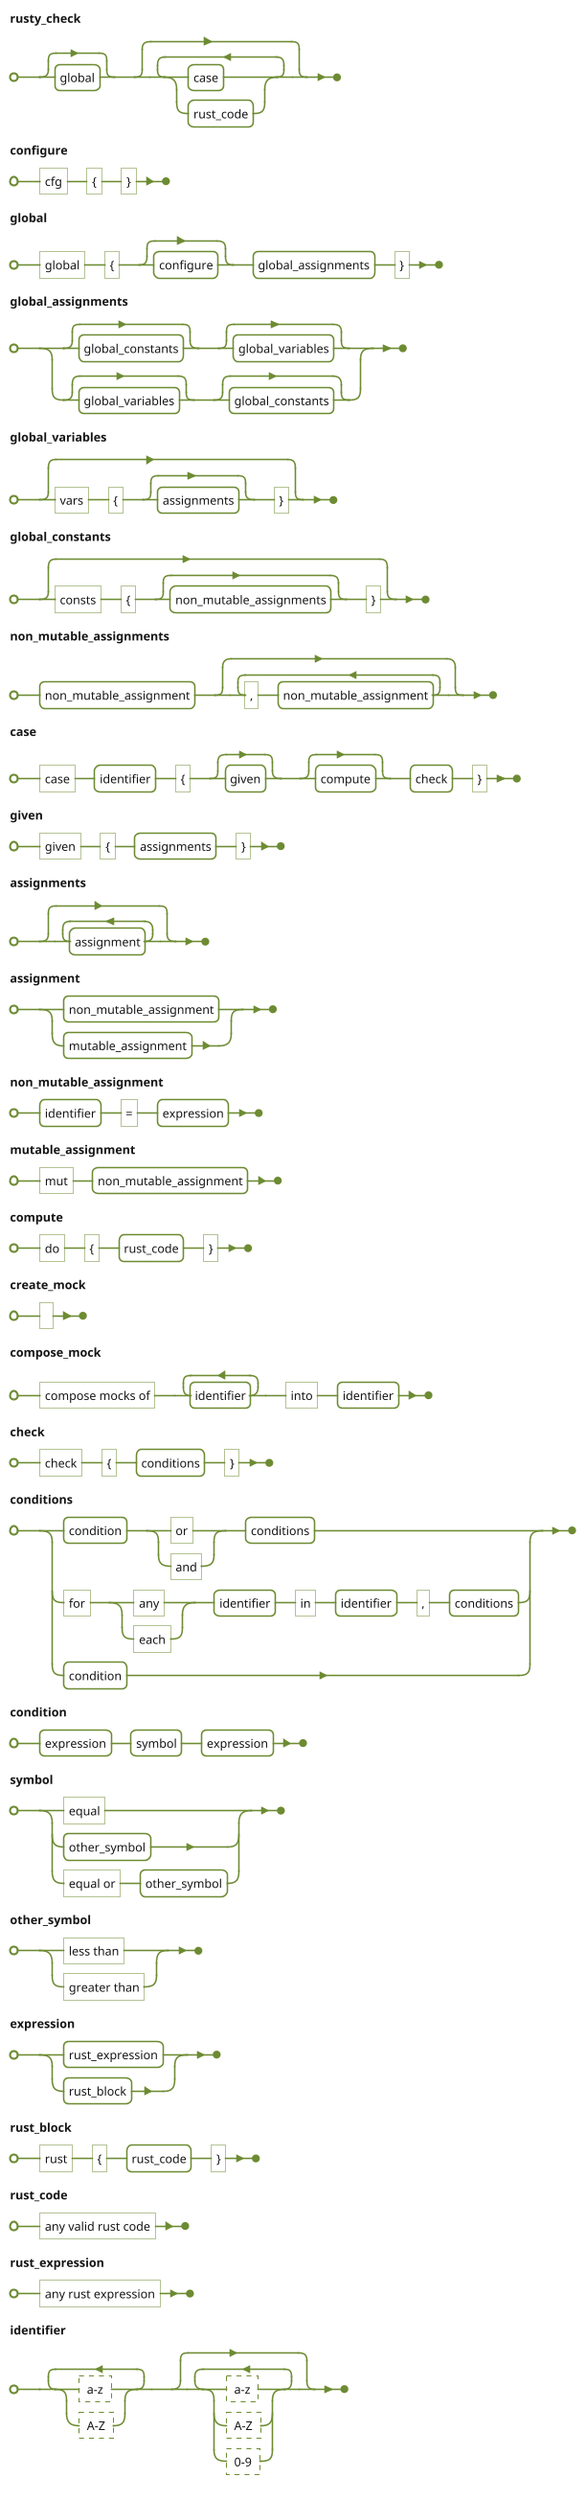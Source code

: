 @startebnf
!theme hacker
skinparam backgroundColor white
rusty_check = [global], {case | rust_code};
configure = "cfg","{","}";
global = "global", "{", [configure],  global_assignments ,"}";
global_assignments = [global_constants], [global_variables] | [global_variables], [global_constants];
global_variables = ["vars", "{", [assignments], "}"]; 
global_constants = ["consts", "{", [non_mutable_assignments], "}"];
non_mutable_assignments = non_mutable_assignment, {",", non_mutable_assignment};

case = "case", identifier, "{", [given], [compute], check, "}";

given = "given", "{", assignments, "}";
assignments = {assignment};
assignment = non_mutable_assignment 
            | mutable_assignment;
non_mutable_assignment = identifier, "=", expression;
mutable_assignment = "mut", non_mutable_assignment;
compute = "do", "{", rust_code, "}";
create_mock = " ";
compose_mock = "compose mocks of", {identifier}-, "into", identifier;

check = "check", "{", conditions, "}";
conditions = condition, ("or" | "and" ), conditions
             | "for", ("any"|"each"), identifier, "in", identifier, ",", conditions
             | condition;
condition = expression, symbol, expression;
symbol = "equal"
         | other_symbol
         | "equal or", other_symbol;
other_symbol = "less than"
               | "greater than";

expression = rust_expression 
             | rust_block;
rust_block = "rust", "{", rust_code, "}";
rust_code = "any valid rust code";
rust_expression = "any rust expression";
identifier = {? a-z ? | ? A-Z ?}-, {(? a-z ? | ? A-Z ? | ? 0-9 ?)};
@endebnf
